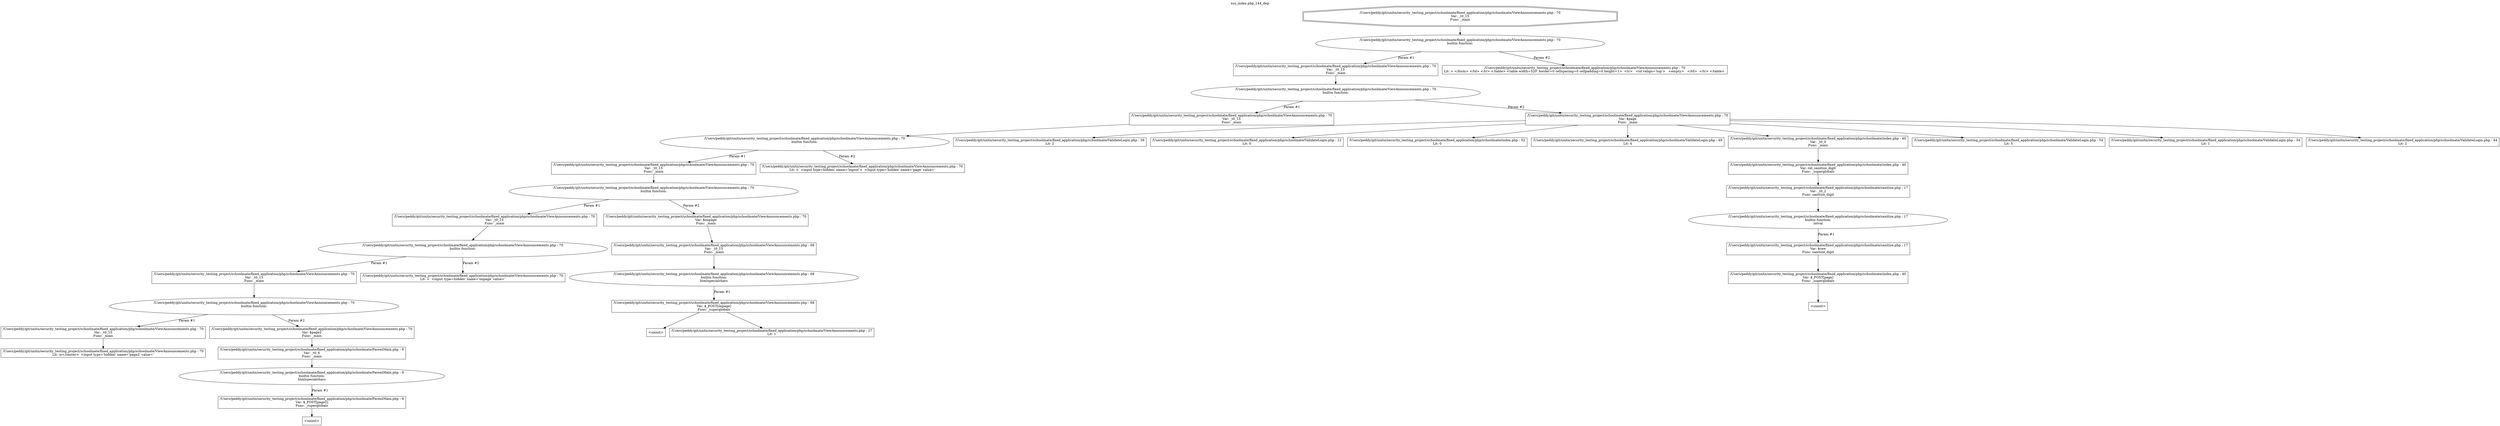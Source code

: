 digraph cfg {
  label="xss_index.php_144_dep";
  labelloc=t;
  n1 [shape=doubleoctagon, label="/Users/peddy/git/unitn/security_testing_project/schoolmate/fixed_application/php/schoolmate/ViewAnnouncements.php : 70\nVar: _t0_15\nFunc: _main\n"];
  n2 [shape=ellipse, label="/Users/peddy/git/unitn/security_testing_project/schoolmate/fixed_application/php/schoolmate/ViewAnnouncements.php : 70\nbuiltin function:\n.\n"];
  n3 [shape=box, label="/Users/peddy/git/unitn/security_testing_project/schoolmate/fixed_application/php/schoolmate/ViewAnnouncements.php : 70\nVar: _t0_15\nFunc: _main\n"];
  n4 [shape=ellipse, label="/Users/peddy/git/unitn/security_testing_project/schoolmate/fixed_application/php/schoolmate/ViewAnnouncements.php : 70\nbuiltin function:\n.\n"];
  n5 [shape=box, label="/Users/peddy/git/unitn/security_testing_project/schoolmate/fixed_application/php/schoolmate/ViewAnnouncements.php : 70\nVar: _t0_15\nFunc: _main\n"];
  n6 [shape=ellipse, label="/Users/peddy/git/unitn/security_testing_project/schoolmate/fixed_application/php/schoolmate/ViewAnnouncements.php : 70\nbuiltin function:\n.\n"];
  n7 [shape=box, label="/Users/peddy/git/unitn/security_testing_project/schoolmate/fixed_application/php/schoolmate/ViewAnnouncements.php : 70\nVar: _t0_15\nFunc: _main\n"];
  n8 [shape=ellipse, label="/Users/peddy/git/unitn/security_testing_project/schoolmate/fixed_application/php/schoolmate/ViewAnnouncements.php : 70\nbuiltin function:\n.\n"];
  n9 [shape=box, label="/Users/peddy/git/unitn/security_testing_project/schoolmate/fixed_application/php/schoolmate/ViewAnnouncements.php : 70\nVar: _t0_15\nFunc: _main\n"];
  n10 [shape=ellipse, label="/Users/peddy/git/unitn/security_testing_project/schoolmate/fixed_application/php/schoolmate/ViewAnnouncements.php : 70\nbuiltin function:\n.\n"];
  n11 [shape=box, label="/Users/peddy/git/unitn/security_testing_project/schoolmate/fixed_application/php/schoolmate/ViewAnnouncements.php : 70\nVar: _t0_15\nFunc: _main\n"];
  n12 [shape=ellipse, label="/Users/peddy/git/unitn/security_testing_project/schoolmate/fixed_application/php/schoolmate/ViewAnnouncements.php : 70\nbuiltin function:\n.\n"];
  n13 [shape=box, label="/Users/peddy/git/unitn/security_testing_project/schoolmate/fixed_application/php/schoolmate/ViewAnnouncements.php : 70\nVar: _t0_15\nFunc: _main\n"];
  n14 [shape=box, label="/Users/peddy/git/unitn/security_testing_project/schoolmate/fixed_application/php/schoolmate/ViewAnnouncements.php : 70\nLit: \\n</center>  <input type='hidden' name='page2' value='\n"];
  n15 [shape=box, label="/Users/peddy/git/unitn/security_testing_project/schoolmate/fixed_application/php/schoolmate/ViewAnnouncements.php : 70\nVar: $page2\nFunc: _main\n"];
  n16 [shape=box, label="/Users/peddy/git/unitn/security_testing_project/schoolmate/fixed_application/php/schoolmate/ParentMain.php : 9\nVar: _t0_6\nFunc: _main\n"];
  n17 [shape=ellipse, label="/Users/peddy/git/unitn/security_testing_project/schoolmate/fixed_application/php/schoolmate/ParentMain.php : 9\nbuiltin function:\nhtmlspecialchars\n"];
  n18 [shape=box, label="/Users/peddy/git/unitn/security_testing_project/schoolmate/fixed_application/php/schoolmate/ParentMain.php : 9\nVar: $_POST[page2]\nFunc: _superglobals\n"];
  n19 [shape=box, label="<uninit>"];
  n20 [shape=box, label="/Users/peddy/git/unitn/security_testing_project/schoolmate/fixed_application/php/schoolmate/ViewAnnouncements.php : 70\nLit: >  <input type=hidden' name='onpage' value='\n"];
  n21 [shape=box, label="/Users/peddy/git/unitn/security_testing_project/schoolmate/fixed_application/php/schoolmate/ViewAnnouncements.php : 70\nVar: $onpage\nFunc: _main\n"];
  n22 [shape=box, label="/Users/peddy/git/unitn/security_testing_project/schoolmate/fixed_application/php/schoolmate/ViewAnnouncements.php : 68\nVar: _t0_15\nFunc: _main\n"];
  n23 [shape=ellipse, label="/Users/peddy/git/unitn/security_testing_project/schoolmate/fixed_application/php/schoolmate/ViewAnnouncements.php : 68\nbuiltin function:\nhtmlspecialchars\n"];
  n24 [shape=box, label="/Users/peddy/git/unitn/security_testing_project/schoolmate/fixed_application/php/schoolmate/ViewAnnouncements.php : 68\nVar: $_POST[onpage]\nFunc: _superglobals\n"];
  n25 [shape=box, label="<uninit>"];
  n26 [shape=box, label="/Users/peddy/git/unitn/security_testing_project/schoolmate/fixed_application/php/schoolmate/ViewAnnouncements.php : 27\nLit: 1\n"];
  n27 [shape=box, label="/Users/peddy/git/unitn/security_testing_project/schoolmate/fixed_application/php/schoolmate/ViewAnnouncements.php : 70\nLit: >  <input type=hidden' name='logout'>  <input type='hidden' name='page' value='\n"];
  n28 [shape=box, label="/Users/peddy/git/unitn/security_testing_project/schoolmate/fixed_application/php/schoolmate/ViewAnnouncements.php : 70\nVar: $page\nFunc: _main\n"];
  n29 [shape=box, label="/Users/peddy/git/unitn/security_testing_project/schoolmate/fixed_application/php/schoolmate/ValidateLogin.php : 39\nLit: 2\n"];
  n30 [shape=box, label="/Users/peddy/git/unitn/security_testing_project/schoolmate/fixed_application/php/schoolmate/ValidateLogin.php : 12\nLit: 0\n"];
  n31 [shape=box, label="/Users/peddy/git/unitn/security_testing_project/schoolmate/fixed_application/php/schoolmate/index.php : 52\nLit: 0\n"];
  n32 [shape=box, label="/Users/peddy/git/unitn/security_testing_project/schoolmate/fixed_application/php/schoolmate/ValidateLogin.php : 49\nLit: 4\n"];
  n33 [shape=box, label="/Users/peddy/git/unitn/security_testing_project/schoolmate/fixed_application/php/schoolmate/index.php : 40\nVar: _t0_0\nFunc: _main\n"];
  n34 [shape=box, label="/Users/peddy/git/unitn/security_testing_project/schoolmate/fixed_application/php/schoolmate/index.php : 40\nVar: ret_sanitize_digit\nFunc: _superglobals\n"];
  n35 [shape=box, label="/Users/peddy/git/unitn/security_testing_project/schoolmate/fixed_application/php/schoolmate/sanitize.php : 17\nVar: _t0_2\nFunc: sanitize_digit\n"];
  n36 [shape=ellipse, label="/Users/peddy/git/unitn/security_testing_project/schoolmate/fixed_application/php/schoolmate/sanitize.php : 17\nbuiltin function:\nintval\n"];
  n37 [shape=box, label="/Users/peddy/git/unitn/security_testing_project/schoolmate/fixed_application/php/schoolmate/sanitize.php : 17\nVar: $raw\nFunc: sanitize_digit\n"];
  n38 [shape=box, label="/Users/peddy/git/unitn/security_testing_project/schoolmate/fixed_application/php/schoolmate/index.php : 40\nVar: $_POST[page]\nFunc: _superglobals\n"];
  n39 [shape=box, label="<uninit>"];
  n40 [shape=box, label="/Users/peddy/git/unitn/security_testing_project/schoolmate/fixed_application/php/schoolmate/ValidateLogin.php : 54\nLit: 5\n"];
  n41 [shape=box, label="/Users/peddy/git/unitn/security_testing_project/schoolmate/fixed_application/php/schoolmate/ValidateLogin.php : 34\nLit: 1\n"];
  n42 [shape=box, label="/Users/peddy/git/unitn/security_testing_project/schoolmate/fixed_application/php/schoolmate/ValidateLogin.php : 44\nLit: 2\n"];
  n43 [shape=box, label="/Users/peddy/git/unitn/security_testing_project/schoolmate/fixed_application/php/schoolmate/ViewAnnouncements.php : 70\nLit: > </form> </td> </tr> </table> <table width=520' border=0 cellspacing=0 cellpadding=0 height=1>  <tr>   <td valign='top'>   <empty>   </td>  </tr> </table> \n"];
  n1 -> n2;
  n3 -> n4;
  n5 -> n6;
  n7 -> n8;
  n9 -> n10;
  n11 -> n12;
  n13 -> n14;
  n12 -> n13[label="Param #1"];
  n12 -> n15[label="Param #2"];
  n16 -> n17;
  n18 -> n19;
  n17 -> n18[label="Param #1"];
  n15 -> n16;
  n10 -> n11[label="Param #1"];
  n10 -> n20[label="Param #2"];
  n8 -> n9[label="Param #1"];
  n8 -> n21[label="Param #2"];
  n22 -> n23;
  n24 -> n25;
  n24 -> n26;
  n23 -> n24[label="Param #1"];
  n21 -> n22;
  n6 -> n7[label="Param #1"];
  n6 -> n27[label="Param #2"];
  n4 -> n5[label="Param #1"];
  n4 -> n28[label="Param #2"];
  n28 -> n29;
  n28 -> n30;
  n28 -> n31;
  n28 -> n32;
  n28 -> n33;
  n28 -> n40;
  n28 -> n41;
  n28 -> n42;
  n35 -> n36;
  n38 -> n39;
  n37 -> n38;
  n36 -> n37[label="Param #1"];
  n34 -> n35;
  n33 -> n34;
  n2 -> n3[label="Param #1"];
  n2 -> n43[label="Param #2"];
}
